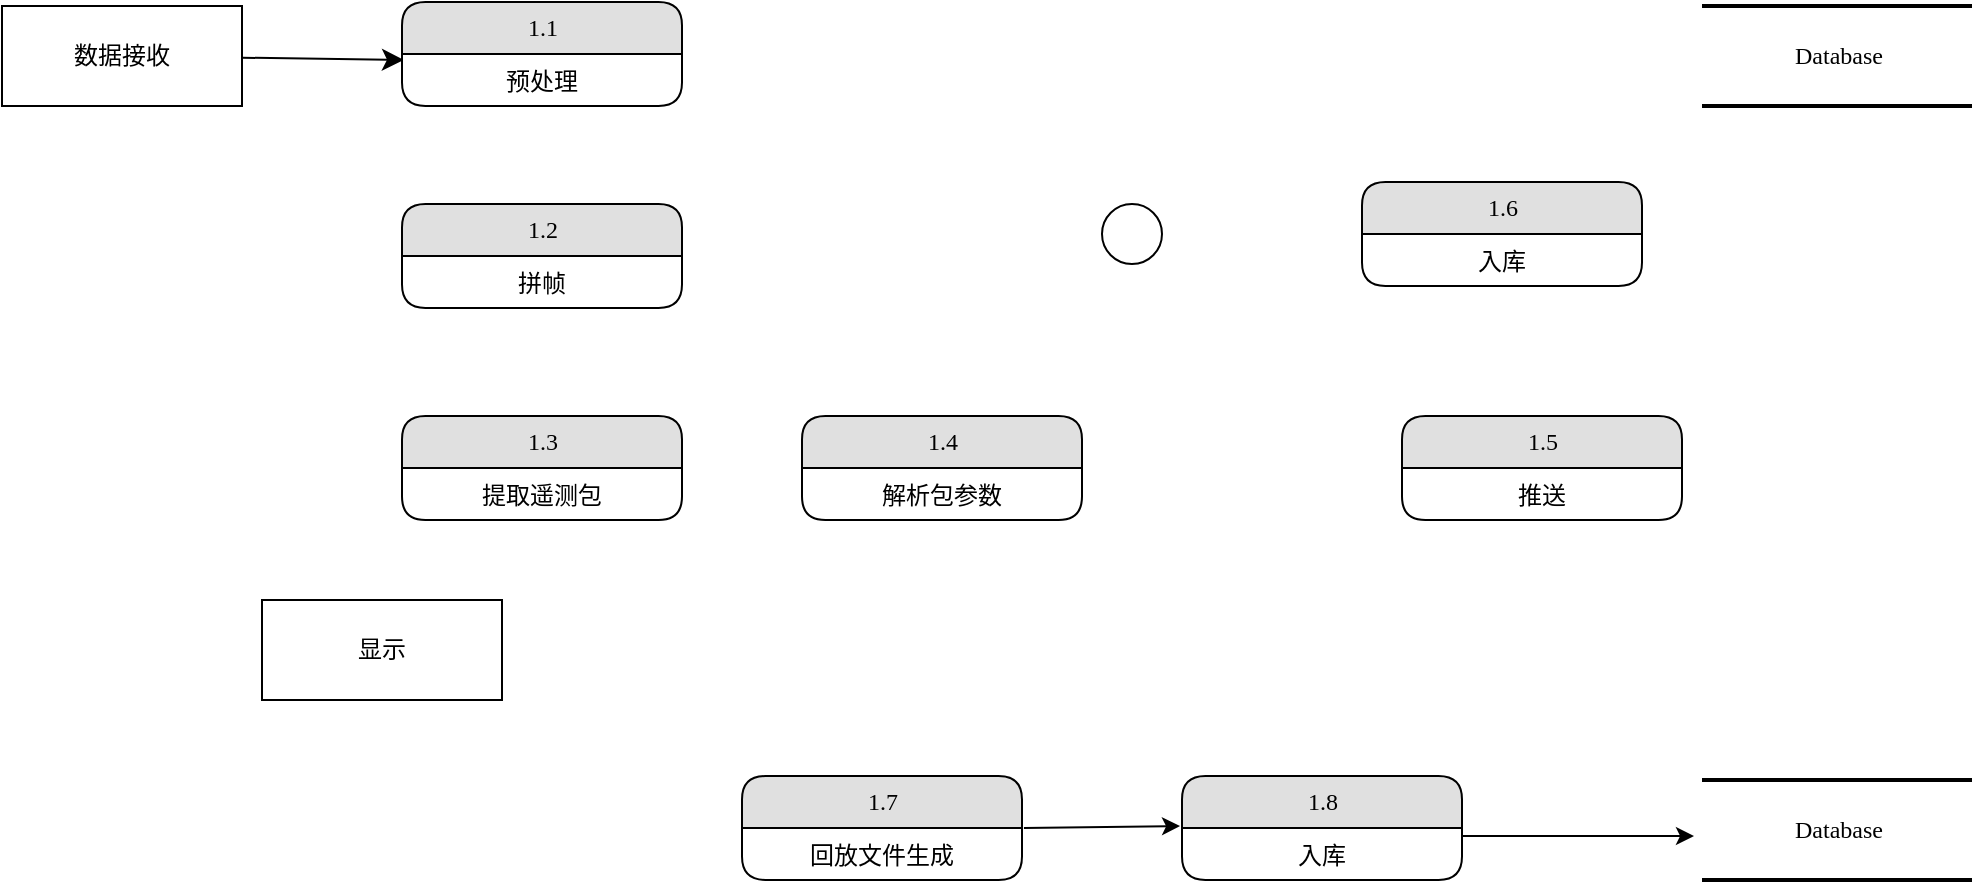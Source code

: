 <mxfile version="13.9.3" type="github">
  <diagram name="Page-1" id="52a04d89-c75d-2922-d76d-85b35f80e030">
    <mxGraphModel dx="1422" dy="806" grid="1" gridSize="10" guides="1" tooltips="1" connect="1" arrows="1" fold="1" page="1" pageScale="1" pageWidth="1100" pageHeight="850" background="#ffffff" math="0" shadow="0">
      <root>
        <mxCell id="0" />
        <mxCell id="1" parent="0" />
        <mxCell id="21ea969265ad0168-30" value="Database" style="html=1;rounded=0;shadow=0;comic=0;labelBackgroundColor=none;strokeWidth=2;fontFamily=Verdana;fontSize=12;align=center;shape=mxgraph.ios7ui.horLines;" parent="1" vertex="1">
          <mxGeometry x="910" y="55" width="135" height="50" as="geometry" />
        </mxCell>
        <mxCell id="17472293e6e8944d-29" value="显示" style="whiteSpace=wrap;html=1;rounded=0;shadow=0;comic=0;labelBackgroundColor=none;strokeWidth=1;fontFamily=Verdana;fontSize=12;align=center;" parent="1" vertex="1">
          <mxGeometry x="190" y="352" width="120" height="50" as="geometry" />
        </mxCell>
        <mxCell id="1fdf3b25b50cf41e-27" style="edgeStyle=none;html=1;labelBackgroundColor=none;startFill=0;startSize=8;endFill=1;endSize=8;fontFamily=Verdana;fontSize=12;entryX=0.007;entryY=0.115;entryDx=0;entryDy=0;entryPerimeter=0;" parent="1" source="17472293e6e8944d-30" target="1fdf3b25b50cf41e-18" edge="1">
          <mxGeometry relative="1" as="geometry" />
        </mxCell>
        <mxCell id="17472293e6e8944d-30" value="数据接收" style="whiteSpace=wrap;html=1;rounded=0;shadow=0;comic=0;labelBackgroundColor=none;strokeWidth=1;fontFamily=Verdana;fontSize=12;align=center;" parent="1" vertex="1">
          <mxGeometry x="60" y="55" width="120" height="50" as="geometry" />
        </mxCell>
        <mxCell id="1fdf3b25b50cf41e-1" value="1.5" style="swimlane;html=1;fontStyle=0;childLayout=stackLayout;horizontal=1;startSize=26;fillColor=#e0e0e0;horizontalStack=0;resizeParent=1;resizeLast=0;collapsible=1;marginBottom=0;swimlaneFillColor=#ffffff;align=center;rounded=1;shadow=0;comic=0;labelBackgroundColor=none;strokeWidth=1;fontFamily=Verdana;fontSize=12" parent="1" vertex="1">
          <mxGeometry x="760" y="260" width="140" height="52" as="geometry" />
        </mxCell>
        <mxCell id="1fdf3b25b50cf41e-2" value="推送" style="text;html=1;strokeColor=none;fillColor=none;spacingLeft=4;spacingRight=4;whiteSpace=wrap;overflow=hidden;rotatable=0;points=[[0,0.5],[1,0.5]];portConstraint=eastwest;align=center;" parent="1fdf3b25b50cf41e-1" vertex="1">
          <mxGeometry y="26" width="140" height="26" as="geometry" />
        </mxCell>
        <mxCell id="1fdf3b25b50cf41e-6" value="Database" style="html=1;rounded=0;shadow=0;comic=0;labelBackgroundColor=none;strokeWidth=2;fontFamily=Verdana;fontSize=12;align=center;shape=mxgraph.ios7ui.horLines;" parent="1" vertex="1">
          <mxGeometry x="910" y="442" width="135" height="50" as="geometry" />
        </mxCell>
        <mxCell id="1fdf3b25b50cf41e-7" value="1.6" style="swimlane;html=1;fontStyle=0;childLayout=stackLayout;horizontal=1;startSize=26;fillColor=#e0e0e0;horizontalStack=0;resizeParent=1;resizeLast=0;collapsible=1;marginBottom=0;swimlaneFillColor=#ffffff;align=center;rounded=1;shadow=0;comic=0;labelBackgroundColor=none;strokeWidth=1;fontFamily=Verdana;fontSize=12" parent="1" vertex="1">
          <mxGeometry x="740" y="143" width="140" height="52" as="geometry" />
        </mxCell>
        <mxCell id="1fdf3b25b50cf41e-8" value="入库" style="text;html=1;strokeColor=none;fillColor=none;spacingLeft=4;spacingRight=4;whiteSpace=wrap;overflow=hidden;rotatable=0;points=[[0,0.5],[1,0.5]];portConstraint=eastwest;align=center;" parent="1fdf3b25b50cf41e-7" vertex="1">
          <mxGeometry y="26" width="140" height="26" as="geometry" />
        </mxCell>
        <mxCell id="1fdf3b25b50cf41e-9" value="1.2" style="swimlane;html=1;fontStyle=0;childLayout=stackLayout;horizontal=1;startSize=26;fillColor=#e0e0e0;horizontalStack=0;resizeParent=1;resizeLast=0;collapsible=1;marginBottom=0;swimlaneFillColor=#ffffff;align=center;rounded=1;shadow=0;comic=0;labelBackgroundColor=none;strokeWidth=1;fontFamily=Verdana;fontSize=12" parent="1" vertex="1">
          <mxGeometry x="260" y="154" width="140" height="52" as="geometry" />
        </mxCell>
        <mxCell id="1fdf3b25b50cf41e-10" value="拼帧" style="text;html=1;strokeColor=none;fillColor=none;spacingLeft=4;spacingRight=4;whiteSpace=wrap;overflow=hidden;rotatable=0;points=[[0,0.5],[1,0.5]];portConstraint=eastwest;align=center;" parent="1fdf3b25b50cf41e-9" vertex="1">
          <mxGeometry y="26" width="140" height="26" as="geometry" />
        </mxCell>
        <mxCell id="1fdf3b25b50cf41e-13" value="1.3" style="swimlane;html=1;fontStyle=0;childLayout=stackLayout;horizontal=1;startSize=26;fillColor=#e0e0e0;horizontalStack=0;resizeParent=1;resizeLast=0;collapsible=1;marginBottom=0;swimlaneFillColor=#ffffff;align=center;rounded=1;shadow=0;comic=0;labelBackgroundColor=none;strokeWidth=1;fontFamily=Verdana;fontSize=12" parent="1" vertex="1">
          <mxGeometry x="260" y="260" width="140" height="52" as="geometry" />
        </mxCell>
        <mxCell id="1fdf3b25b50cf41e-14" value="提取遥测包" style="text;html=1;strokeColor=none;fillColor=none;spacingLeft=4;spacingRight=4;whiteSpace=wrap;overflow=hidden;rotatable=0;points=[[0,0.5],[1,0.5]];portConstraint=eastwest;align=center;" parent="1fdf3b25b50cf41e-13" vertex="1">
          <mxGeometry y="26" width="140" height="26" as="geometry" />
        </mxCell>
        <mxCell id="1fdf3b25b50cf41e-15" value="1.8" style="swimlane;html=1;fontStyle=0;childLayout=stackLayout;horizontal=1;startSize=26;fillColor=#e0e0e0;horizontalStack=0;resizeParent=1;resizeLast=0;collapsible=1;marginBottom=0;swimlaneFillColor=#ffffff;align=center;rounded=1;shadow=0;comic=0;labelBackgroundColor=none;strokeWidth=1;fontFamily=Verdana;fontSize=12" parent="1" vertex="1">
          <mxGeometry x="650" y="440" width="140" height="52" as="geometry" />
        </mxCell>
        <mxCell id="1fdf3b25b50cf41e-16" value="入库" style="text;html=1;strokeColor=none;fillColor=none;spacingLeft=4;spacingRight=4;whiteSpace=wrap;overflow=hidden;rotatable=0;points=[[0,0.5],[1,0.5]];portConstraint=eastwest;align=center;" parent="1fdf3b25b50cf41e-15" vertex="1">
          <mxGeometry y="26" width="140" height="26" as="geometry" />
        </mxCell>
        <mxCell id="1fdf3b25b50cf41e-17" value="1.1" style="swimlane;html=1;fontStyle=0;childLayout=stackLayout;horizontal=1;startSize=26;fillColor=#e0e0e0;horizontalStack=0;resizeParent=1;resizeLast=0;collapsible=1;marginBottom=0;swimlaneFillColor=#ffffff;align=center;rounded=1;shadow=0;comic=0;labelBackgroundColor=none;strokeWidth=1;fontFamily=Verdana;fontSize=12" parent="1" vertex="1">
          <mxGeometry x="260" y="53" width="140" height="52" as="geometry">
            <mxRectangle x="50" y="440" width="50" height="26" as="alternateBounds" />
          </mxGeometry>
        </mxCell>
        <mxCell id="1fdf3b25b50cf41e-18" value="预处理" style="text;html=1;strokeColor=none;fillColor=none;spacingLeft=4;spacingRight=4;whiteSpace=wrap;overflow=hidden;rotatable=0;points=[[0,0.5],[1,0.5]];portConstraint=eastwest;align=center;" parent="1fdf3b25b50cf41e-17" vertex="1">
          <mxGeometry y="26" width="140" height="26" as="geometry" />
        </mxCell>
        <mxCell id="1fdf3b25b50cf41e-19" value="1.4" style="swimlane;html=1;fontStyle=0;childLayout=stackLayout;horizontal=1;startSize=26;fillColor=#e0e0e0;horizontalStack=0;resizeParent=1;resizeLast=0;collapsible=1;marginBottom=0;swimlaneFillColor=#ffffff;align=center;rounded=1;shadow=0;comic=0;labelBackgroundColor=none;strokeWidth=1;fontFamily=Verdana;fontSize=12" parent="1" vertex="1">
          <mxGeometry x="460" y="260" width="140" height="52" as="geometry" />
        </mxCell>
        <mxCell id="1fdf3b25b50cf41e-20" value="解析包参数" style="text;html=1;strokeColor=none;fillColor=none;spacingLeft=4;spacingRight=4;whiteSpace=wrap;overflow=hidden;rotatable=0;points=[[0,0.5],[1,0.5]];portConstraint=eastwest;align=center;" parent="1fdf3b25b50cf41e-19" vertex="1">
          <mxGeometry y="26" width="140" height="26" as="geometry" />
        </mxCell>
        <mxCell id="1fdf3b25b50cf41e-21" value="1.7" style="swimlane;html=1;fontStyle=0;childLayout=stackLayout;horizontal=1;startSize=26;fillColor=#e0e0e0;horizontalStack=0;resizeParent=1;resizeLast=0;collapsible=1;marginBottom=0;swimlaneFillColor=#ffffff;align=center;rounded=1;shadow=0;comic=0;labelBackgroundColor=none;strokeWidth=1;fontFamily=Verdana;fontSize=12" parent="1" vertex="1">
          <mxGeometry x="430" y="440" width="140" height="52" as="geometry" />
        </mxCell>
        <mxCell id="1fdf3b25b50cf41e-22" value="回放文件生成" style="text;html=1;strokeColor=none;fillColor=none;spacingLeft=4;spacingRight=4;whiteSpace=wrap;overflow=hidden;rotatable=0;points=[[0,0.5],[1,0.5]];portConstraint=eastwest;align=center;" parent="1fdf3b25b50cf41e-21" vertex="1">
          <mxGeometry y="26" width="140" height="26" as="geometry" />
        </mxCell>
        <mxCell id="1fdf3b25b50cf41e-34" value="" style="ellipse;whiteSpace=wrap;html=1;rounded=1;shadow=0;comic=0;labelBackgroundColor=none;strokeWidth=1;fontFamily=Verdana;fontSize=12;align=center;" parent="1" vertex="1">
          <mxGeometry x="610" y="154" width="30" height="30" as="geometry" />
        </mxCell>
        <mxCell id="RBuiwRiVmpeP9ORaulmk-3" value="" style="endArrow=classic;html=1;exitX=1.007;exitY=0;exitDx=0;exitDy=0;exitPerimeter=0;entryX=-0.007;entryY=-0.038;entryDx=0;entryDy=0;entryPerimeter=0;" edge="1" parent="1" source="1fdf3b25b50cf41e-22" target="1fdf3b25b50cf41e-16">
          <mxGeometry width="50" height="50" relative="1" as="geometry">
            <mxPoint x="620" y="510" as="sourcePoint" />
            <mxPoint x="640" y="468" as="targetPoint" />
          </mxGeometry>
        </mxCell>
        <mxCell id="RBuiwRiVmpeP9ORaulmk-5" value="" style="endArrow=classic;html=1;" edge="1" parent="1">
          <mxGeometry width="50" height="50" relative="1" as="geometry">
            <mxPoint x="790" y="470" as="sourcePoint" />
            <mxPoint x="906" y="470" as="targetPoint" />
            <Array as="points">
              <mxPoint x="840" y="470" />
            </Array>
          </mxGeometry>
        </mxCell>
      </root>
    </mxGraphModel>
  </diagram>
</mxfile>
